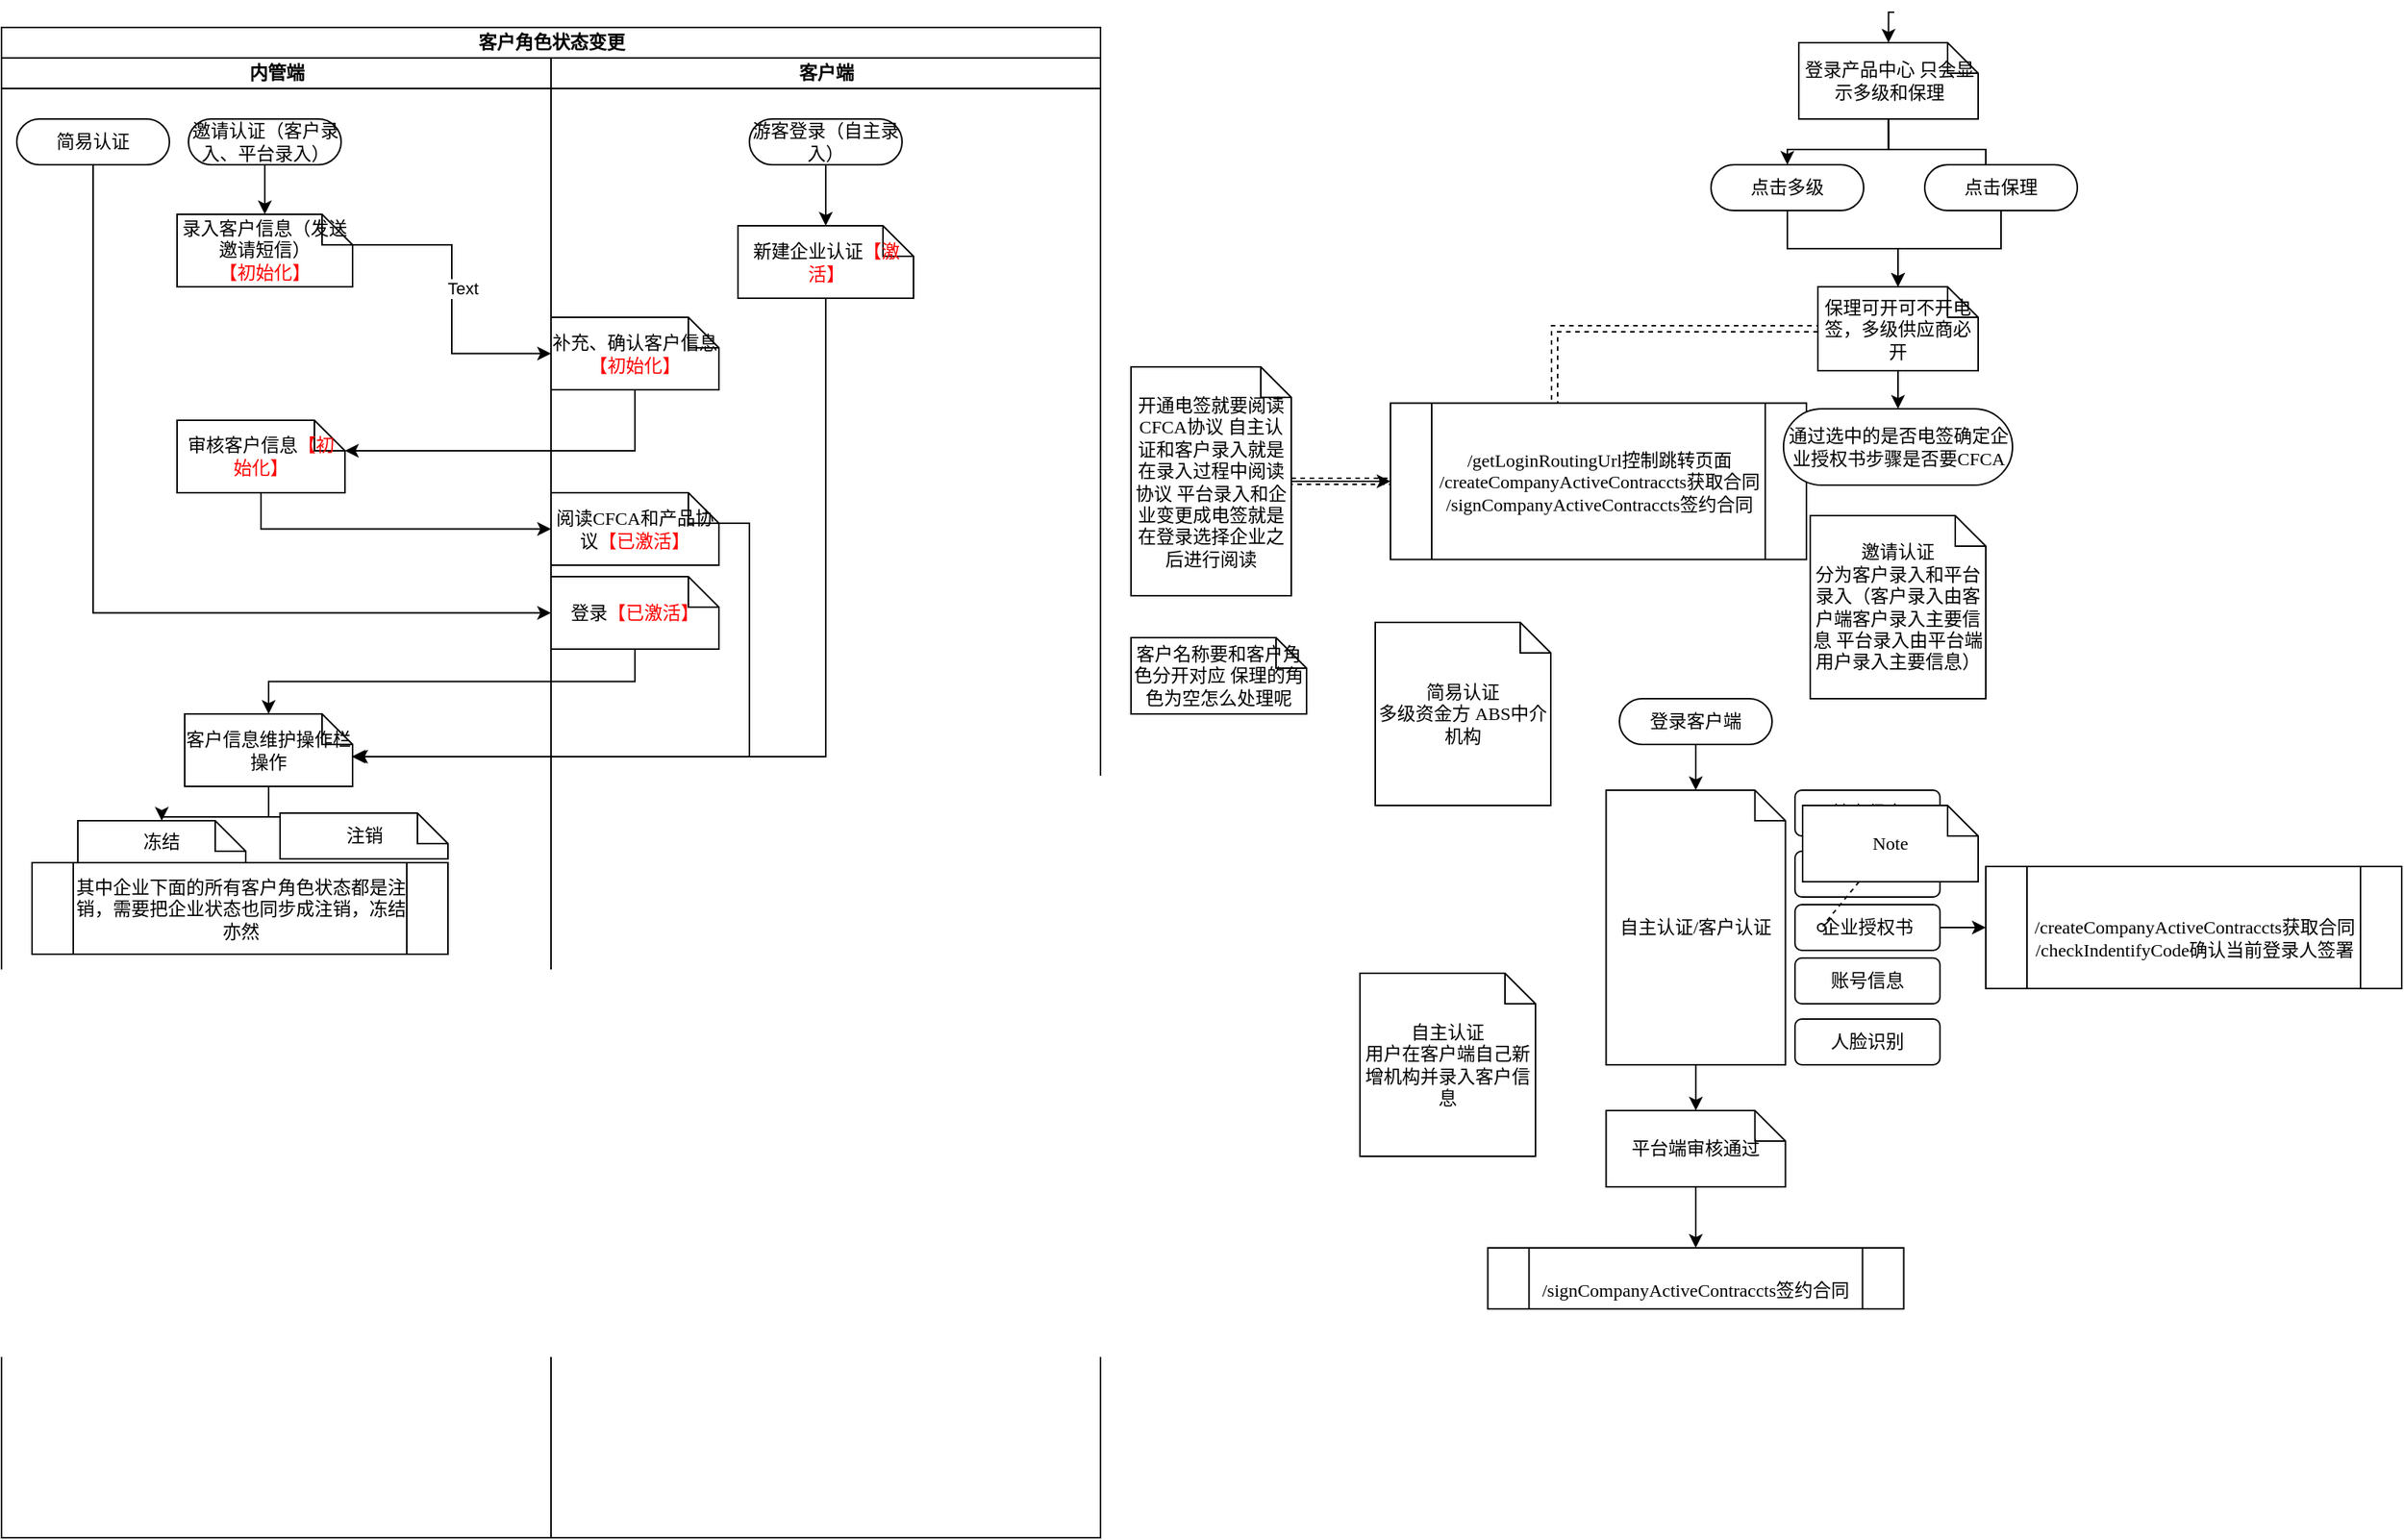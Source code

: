 <mxfile version="21.6.7" type="github">
  <diagram name="Page-1" id="0783ab3e-0a74-02c8-0abd-f7b4e66b4bec">
    <mxGraphModel dx="1434" dy="702" grid="1" gridSize="10" guides="1" tooltips="1" connect="1" arrows="1" fold="1" page="1" pageScale="1" pageWidth="850" pageHeight="1100" background="none" math="0" shadow="0">
      <root>
        <mxCell id="0" />
        <mxCell id="1" parent="0" />
        <mxCell id="1c1d494c118603dd-1" value="客户角色状态变更" style="swimlane;html=1;childLayout=stackLayout;startSize=20;rounded=0;shadow=0;comic=0;labelBackgroundColor=none;strokeWidth=1;fontFamily=Verdana;fontSize=12;align=center;" parent="1" vertex="1">
          <mxGeometry x="40" y="20" width="720" height="990" as="geometry" />
        </mxCell>
        <mxCell id="1c1d494c118603dd-3" value="内管端" style="swimlane;html=1;startSize=20;" parent="1c1d494c118603dd-1" vertex="1">
          <mxGeometry y="20" width="360" height="970" as="geometry" />
        </mxCell>
        <mxCell id="tfN5TgLWyJb6mnfMrmRv-21" value="" style="edgeStyle=orthogonalEdgeStyle;rounded=0;orthogonalLoop=1;jettySize=auto;html=1;" parent="1c1d494c118603dd-3" source="tfN5TgLWyJb6mnfMrmRv-19" target="tfN5TgLWyJb6mnfMrmRv-20" edge="1">
          <mxGeometry relative="1" as="geometry" />
        </mxCell>
        <mxCell id="tfN5TgLWyJb6mnfMrmRv-19" value="邀请认证（客户录入、平台录入）" style="rounded=1;whiteSpace=wrap;html=1;shadow=0;comic=0;labelBackgroundColor=none;strokeWidth=1;fontFamily=Verdana;fontSize=12;align=center;arcSize=50;" parent="1c1d494c118603dd-3" vertex="1">
          <mxGeometry x="122.5" y="40" width="100" height="30" as="geometry" />
        </mxCell>
        <mxCell id="tfN5TgLWyJb6mnfMrmRv-20" value="录入客户信息（发送邀请短信）&lt;font color=&quot;#ff0000&quot;&gt;【初始化】&lt;/font&gt;" style="shape=note;whiteSpace=wrap;html=1;rounded=0;shadow=0;comic=0;labelBackgroundColor=none;strokeWidth=1;fontFamily=Verdana;fontSize=12;align=center;size=20;" parent="1c1d494c118603dd-3" vertex="1">
          <mxGeometry x="115" y="102.5" width="115" height="47.5" as="geometry" />
        </mxCell>
        <mxCell id="tfN5TgLWyJb6mnfMrmRv-28" value="审核客户信息&lt;font color=&quot;#ff0000&quot;&gt;【初始化】&lt;/font&gt;" style="shape=note;whiteSpace=wrap;html=1;rounded=0;shadow=0;comic=0;labelBackgroundColor=none;strokeWidth=1;fontFamily=Verdana;fontSize=12;align=center;size=20;" parent="1c1d494c118603dd-3" vertex="1">
          <mxGeometry x="115" y="237.5" width="110" height="47.5" as="geometry" />
        </mxCell>
        <mxCell id="tfN5TgLWyJb6mnfMrmRv-32" value="简易认证" style="rounded=1;whiteSpace=wrap;html=1;shadow=0;comic=0;labelBackgroundColor=none;strokeWidth=1;fontFamily=Verdana;fontSize=12;align=center;arcSize=50;" parent="1c1d494c118603dd-3" vertex="1">
          <mxGeometry x="10" y="40" width="100" height="30" as="geometry" />
        </mxCell>
        <mxCell id="tfN5TgLWyJb6mnfMrmRv-42" style="edgeStyle=orthogonalEdgeStyle;rounded=0;orthogonalLoop=1;jettySize=auto;html=1;exitX=0.5;exitY=1;exitDx=0;exitDy=0;exitPerimeter=0;entryX=0.5;entryY=0;entryDx=0;entryDy=0;entryPerimeter=0;" parent="1c1d494c118603dd-3" source="tfN5TgLWyJb6mnfMrmRv-35" target="tfN5TgLWyJb6mnfMrmRv-39" edge="1">
          <mxGeometry relative="1" as="geometry" />
        </mxCell>
        <mxCell id="tfN5TgLWyJb6mnfMrmRv-43" style="edgeStyle=orthogonalEdgeStyle;rounded=0;orthogonalLoop=1;jettySize=auto;html=1;exitX=0.5;exitY=1;exitDx=0;exitDy=0;exitPerimeter=0;entryX=0.5;entryY=0;entryDx=0;entryDy=0;entryPerimeter=0;" parent="1c1d494c118603dd-3" source="tfN5TgLWyJb6mnfMrmRv-35" target="tfN5TgLWyJb6mnfMrmRv-40" edge="1">
          <mxGeometry relative="1" as="geometry" />
        </mxCell>
        <mxCell id="tfN5TgLWyJb6mnfMrmRv-35" value="客户信息维护操作栏操作" style="shape=note;whiteSpace=wrap;html=1;rounded=0;shadow=0;comic=0;labelBackgroundColor=none;strokeWidth=1;fontFamily=Verdana;fontSize=12;align=center;size=20;" parent="1c1d494c118603dd-3" vertex="1">
          <mxGeometry x="120" y="430" width="110" height="47.5" as="geometry" />
        </mxCell>
        <mxCell id="tfN5TgLWyJb6mnfMrmRv-39" value="冻结" style="shape=note;whiteSpace=wrap;html=1;rounded=0;shadow=0;comic=0;labelBackgroundColor=none;strokeWidth=1;fontFamily=Verdana;fontSize=12;align=center;size=20;" parent="1c1d494c118603dd-3" vertex="1">
          <mxGeometry x="50" y="500" width="110" height="27.5" as="geometry" />
        </mxCell>
        <mxCell id="tfN5TgLWyJb6mnfMrmRv-40" value="注销" style="shape=note;whiteSpace=wrap;html=1;rounded=0;shadow=0;comic=0;labelBackgroundColor=none;strokeWidth=1;fontFamily=Verdana;fontSize=12;align=center;size=20;" parent="1c1d494c118603dd-3" vertex="1">
          <mxGeometry x="182.5" y="495" width="110" height="30" as="geometry" />
        </mxCell>
        <mxCell id="tfN5TgLWyJb6mnfMrmRv-41" value="其中企业下面的所有客户角色状态都是注销，需要把企业状态也同步成注销，冻结亦然" style="shape=process;whiteSpace=wrap;html=1;backgroundOutline=1;fontFamily=Verdana;rounded=0;shadow=0;comic=0;labelBackgroundColor=none;strokeWidth=1;" parent="1c1d494c118603dd-3" vertex="1">
          <mxGeometry x="20" y="527.5" width="272.5" height="60" as="geometry" />
        </mxCell>
        <mxCell id="1c1d494c118603dd-4" value="客户端" style="swimlane;html=1;startSize=20;" parent="1" vertex="1">
          <mxGeometry x="400" y="40" width="360" height="970" as="geometry" />
        </mxCell>
        <mxCell id="tfN5TgLWyJb6mnfMrmRv-31" style="edgeStyle=orthogonalEdgeStyle;rounded=0;orthogonalLoop=1;jettySize=auto;html=1;exitX=0.5;exitY=1;exitDx=0;exitDy=0;entryX=0.5;entryY=0;entryDx=0;entryDy=0;entryPerimeter=0;" parent="1c1d494c118603dd-4" source="60571a20871a0731-8" target="tfN5TgLWyJb6mnfMrmRv-30" edge="1">
          <mxGeometry relative="1" as="geometry" />
        </mxCell>
        <mxCell id="60571a20871a0731-8" value="游客登录（自主录入）" style="rounded=1;whiteSpace=wrap;html=1;shadow=0;comic=0;labelBackgroundColor=none;strokeWidth=1;fontFamily=Verdana;fontSize=12;align=center;arcSize=50;" parent="1c1d494c118603dd-4" vertex="1">
          <mxGeometry x="130" y="40" width="100" height="30" as="geometry" />
        </mxCell>
        <mxCell id="tfN5TgLWyJb6mnfMrmRv-24" value="补充、确认客户信息&lt;font color=&quot;#ff0000&quot;&gt;【初始化】&lt;/font&gt;" style="shape=note;whiteSpace=wrap;html=1;rounded=0;shadow=0;comic=0;labelBackgroundColor=none;strokeWidth=1;fontFamily=Verdana;fontSize=12;align=center;size=20;" parent="1c1d494c118603dd-4" vertex="1">
          <mxGeometry y="170" width="110" height="47.5" as="geometry" />
        </mxCell>
        <mxCell id="tfN5TgLWyJb6mnfMrmRv-30" value="新建企业认证&lt;font color=&quot;#ff0000&quot;&gt;【激活】&lt;/font&gt;" style="shape=note;whiteSpace=wrap;html=1;rounded=0;shadow=0;comic=0;labelBackgroundColor=none;strokeWidth=1;fontFamily=Verdana;fontSize=12;align=center;size=20;" parent="1c1d494c118603dd-4" vertex="1">
          <mxGeometry x="122.5" y="110" width="115" height="47.5" as="geometry" />
        </mxCell>
        <mxCell id="tfN5TgLWyJb6mnfMrmRv-33" value="登录&lt;font color=&quot;#ff0000&quot;&gt;【已激活】&lt;/font&gt;" style="shape=note;whiteSpace=wrap;html=1;rounded=0;shadow=0;comic=0;labelBackgroundColor=none;strokeWidth=1;fontFamily=Verdana;fontSize=12;align=center;size=20;" parent="1c1d494c118603dd-4" vertex="1">
          <mxGeometry y="340" width="110" height="47.5" as="geometry" />
        </mxCell>
        <mxCell id="e8ErCQom_oCG0yJY3STR-2" value="阅读CFCA和产品协议&lt;font color=&quot;#ff0000&quot;&gt;【已激活】&lt;/font&gt;" style="shape=note;whiteSpace=wrap;html=1;rounded=0;shadow=0;comic=0;labelBackgroundColor=none;strokeWidth=1;fontFamily=Verdana;fontSize=12;align=center;size=20;" vertex="1" parent="1c1d494c118603dd-4">
          <mxGeometry y="285" width="110" height="47.5" as="geometry" />
        </mxCell>
        <mxCell id="7-d_AzqQr81w-bRE4gRi-20" value="" style="edgeStyle=orthogonalEdgeStyle;rounded=0;orthogonalLoop=1;jettySize=auto;html=1;" parent="1" source="7-d_AzqQr81w-bRE4gRi-17" target="7-d_AzqQr81w-bRE4gRi-19" edge="1">
          <mxGeometry relative="1" as="geometry" />
        </mxCell>
        <mxCell id="7-d_AzqQr81w-bRE4gRi-17" value="开通电签就要阅读CFCA协议 自主认证和客户录入就是在录入过程中阅读协议 平台录入和企业变更成电签就是在登录选择企业之后进行阅读" style="shape=note;whiteSpace=wrap;html=1;rounded=0;shadow=0;comic=0;labelBackgroundColor=none;strokeWidth=1;fontFamily=Verdana;fontSize=12;align=center;size=20;" parent="1" vertex="1">
          <mxGeometry x="780" y="242.5" width="105" height="150" as="geometry" />
        </mxCell>
        <mxCell id="7-d_AzqQr81w-bRE4gRi-18" value="" style="edgeStyle=orthogonalEdgeStyle;rounded=0;orthogonalLoop=1;jettySize=auto;html=1;dashed=1;shape=link;" parent="1" source="7-d_AzqQr81w-bRE4gRi-12" target="7-d_AzqQr81w-bRE4gRi-17" edge="1">
          <mxGeometry relative="1" as="geometry" />
        </mxCell>
        <mxCell id="7-d_AzqQr81w-bRE4gRi-19" value="/getLoginRoutingUrl控制跳转页面&lt;br&gt;/createCompanyActiveContraccts获取合同&lt;br&gt;/signCompanyActiveContraccts签约合同" style="shape=process;whiteSpace=wrap;html=1;backgroundOutline=1;fontFamily=Verdana;rounded=0;shadow=0;comic=0;labelBackgroundColor=none;strokeWidth=1;" parent="1" vertex="1">
          <mxGeometry x="950" y="266.25" width="272.5" height="102.5" as="geometry" />
        </mxCell>
        <mxCell id="7-d_AzqQr81w-bRE4gRi-23" value="客户名称要和客户角色分开对应 保理的角色为空怎么处理呢" style="shape=note;whiteSpace=wrap;html=1;rounded=0;shadow=0;comic=0;labelBackgroundColor=none;strokeWidth=1;fontFamily=Verdana;fontSize=12;align=center;size=20;" parent="1" vertex="1">
          <mxGeometry x="780" y="420" width="115" height="50" as="geometry" />
        </mxCell>
        <mxCell id="tfN5TgLWyJb6mnfMrmRv-4" style="edgeStyle=orthogonalEdgeStyle;rounded=0;orthogonalLoop=1;jettySize=auto;html=1;exitX=0.5;exitY=1;exitDx=0;exitDy=0;entryX=0.5;entryY=0;entryDx=0;entryDy=0;entryPerimeter=0;" parent="1" source="tfN5TgLWyJb6mnfMrmRv-2" target="tfN5TgLWyJb6mnfMrmRv-3" edge="1">
          <mxGeometry relative="1" as="geometry" />
        </mxCell>
        <mxCell id="tfN5TgLWyJb6mnfMrmRv-2" value="登录客户端" style="rounded=1;whiteSpace=wrap;html=1;shadow=0;comic=0;labelBackgroundColor=none;strokeWidth=1;fontFamily=Verdana;fontSize=12;align=center;arcSize=50;" parent="1" vertex="1">
          <mxGeometry x="1100" y="460" width="100" height="30" as="geometry" />
        </mxCell>
        <mxCell id="tfN5TgLWyJb6mnfMrmRv-15" value="" style="edgeStyle=orthogonalEdgeStyle;rounded=0;orthogonalLoop=1;jettySize=auto;html=1;" parent="1" source="tfN5TgLWyJb6mnfMrmRv-3" target="tfN5TgLWyJb6mnfMrmRv-14" edge="1">
          <mxGeometry relative="1" as="geometry" />
        </mxCell>
        <mxCell id="tfN5TgLWyJb6mnfMrmRv-3" value="自主认证/客户认证" style="shape=note;whiteSpace=wrap;html=1;rounded=0;shadow=0;comic=0;labelBackgroundColor=none;strokeWidth=1;fontFamily=Verdana;fontSize=12;align=center;size=20;" parent="1" vertex="1">
          <mxGeometry x="1091.25" y="520" width="117.5" height="180" as="geometry" />
        </mxCell>
        <mxCell id="tfN5TgLWyJb6mnfMrmRv-7" value="基本信息" style="rounded=1;whiteSpace=wrap;html=1;" parent="1" vertex="1">
          <mxGeometry x="1215" y="520" width="95" height="30" as="geometry" />
        </mxCell>
        <mxCell id="tfN5TgLWyJb6mnfMrmRv-8" value="企业资料" style="rounded=1;whiteSpace=wrap;html=1;" parent="1" vertex="1">
          <mxGeometry x="1215" y="560" width="95" height="30" as="geometry" />
        </mxCell>
        <mxCell id="tfN5TgLWyJb6mnfMrmRv-13" value="" style="edgeStyle=orthogonalEdgeStyle;rounded=0;orthogonalLoop=1;jettySize=auto;html=1;" parent="1" source="tfN5TgLWyJb6mnfMrmRv-9" target="tfN5TgLWyJb6mnfMrmRv-12" edge="1">
          <mxGeometry relative="1" as="geometry" />
        </mxCell>
        <mxCell id="tfN5TgLWyJb6mnfMrmRv-9" value="企业授权书" style="rounded=1;whiteSpace=wrap;html=1;" parent="1" vertex="1">
          <mxGeometry x="1215" y="595" width="95" height="30" as="geometry" />
        </mxCell>
        <mxCell id="tfN5TgLWyJb6mnfMrmRv-10" value="账号信息" style="rounded=1;whiteSpace=wrap;html=1;" parent="1" vertex="1">
          <mxGeometry x="1215" y="630" width="95" height="30" as="geometry" />
        </mxCell>
        <mxCell id="tfN5TgLWyJb6mnfMrmRv-11" value="人脸识别" style="rounded=1;whiteSpace=wrap;html=1;" parent="1" vertex="1">
          <mxGeometry x="1215" y="670" width="95" height="30" as="geometry" />
        </mxCell>
        <mxCell id="tfN5TgLWyJb6mnfMrmRv-12" value="&lt;br&gt;/createCompanyActiveContraccts获取合同&lt;br&gt;/checkIndentifyCode确认当前登录人签署" style="shape=process;whiteSpace=wrap;html=1;backgroundOutline=1;fontFamily=Verdana;rounded=0;shadow=0;comic=0;labelBackgroundColor=none;strokeWidth=1;" parent="1" vertex="1">
          <mxGeometry x="1340" y="570" width="272.5" height="80" as="geometry" />
        </mxCell>
        <mxCell id="tfN5TgLWyJb6mnfMrmRv-17" value="" style="edgeStyle=orthogonalEdgeStyle;rounded=0;orthogonalLoop=1;jettySize=auto;html=1;" parent="1" source="tfN5TgLWyJb6mnfMrmRv-14" target="tfN5TgLWyJb6mnfMrmRv-16" edge="1">
          <mxGeometry relative="1" as="geometry" />
        </mxCell>
        <mxCell id="tfN5TgLWyJb6mnfMrmRv-14" value="平台端审核通过" style="shape=note;whiteSpace=wrap;html=1;rounded=0;shadow=0;comic=0;labelBackgroundColor=none;strokeWidth=1;fontFamily=Verdana;fontSize=12;align=center;size=20;" parent="1" vertex="1">
          <mxGeometry x="1091.25" y="730" width="117.5" height="50" as="geometry" />
        </mxCell>
        <mxCell id="tfN5TgLWyJb6mnfMrmRv-16" value="&lt;br&gt;/signCompanyActiveContraccts签约合同" style="shape=process;whiteSpace=wrap;html=1;backgroundOutline=1;fontFamily=Verdana;rounded=0;shadow=0;comic=0;labelBackgroundColor=none;strokeWidth=1;" parent="1" vertex="1">
          <mxGeometry x="1013.75" y="820" width="272.5" height="40" as="geometry" />
        </mxCell>
        <mxCell id="7-d_AzqQr81w-bRE4gRi-6" style="edgeStyle=orthogonalEdgeStyle;rounded=0;orthogonalLoop=1;jettySize=auto;html=1;exitX=0.5;exitY=1;exitDx=0;exitDy=0;entryX=0.5;entryY=0;entryDx=0;entryDy=0;entryPerimeter=0;" parent="1" target="7-d_AzqQr81w-bRE4gRi-5" edge="1">
          <mxGeometry relative="1" as="geometry">
            <mxPoint x="1280" y="10" as="sourcePoint" />
          </mxGeometry>
        </mxCell>
        <mxCell id="1c1d494c118603dd-56" style="edgeStyle=none;rounded=0;html=1;dashed=1;labelBackgroundColor=none;startArrow=none;startFill=0;startSize=5;endArrow=oval;endFill=0;endSize=5;jettySize=auto;orthogonalLoop=1;strokeWidth=1;fontFamily=Verdana;fontSize=12" parent="1" source="1c1d494c118603dd-25" edge="1">
          <mxGeometry relative="1" as="geometry">
            <mxPoint x="1232.321" y="610" as="targetPoint" />
          </mxGeometry>
        </mxCell>
        <mxCell id="1c1d494c118603dd-25" value="Note" style="shape=note;whiteSpace=wrap;html=1;rounded=0;shadow=0;comic=0;labelBackgroundColor=none;strokeWidth=1;fontFamily=Verdana;fontSize=12;align=center;size=20;" parent="1" vertex="1">
          <mxGeometry x="1220" y="530" width="115" height="50" as="geometry" />
        </mxCell>
        <mxCell id="7-d_AzqQr81w-bRE4gRi-10" style="edgeStyle=orthogonalEdgeStyle;rounded=0;orthogonalLoop=1;jettySize=auto;html=1;exitX=0.5;exitY=1;exitDx=0;exitDy=0;exitPerimeter=0;entryX=0.5;entryY=0;entryDx=0;entryDy=0;" parent="1" source="7-d_AzqQr81w-bRE4gRi-5" target="7-d_AzqQr81w-bRE4gRi-8" edge="1">
          <mxGeometry relative="1" as="geometry" />
        </mxCell>
        <mxCell id="7-d_AzqQr81w-bRE4gRi-11" style="edgeStyle=orthogonalEdgeStyle;rounded=0;orthogonalLoop=1;jettySize=auto;html=1;exitX=0.5;exitY=1;exitDx=0;exitDy=0;exitPerimeter=0;entryX=0.4;entryY=0.333;entryDx=0;entryDy=0;entryPerimeter=0;" parent="1" source="7-d_AzqQr81w-bRE4gRi-5" target="7-d_AzqQr81w-bRE4gRi-9" edge="1">
          <mxGeometry relative="1" as="geometry" />
        </mxCell>
        <mxCell id="7-d_AzqQr81w-bRE4gRi-5" value="登录产品中心 只会显示多级和保理" style="shape=note;whiteSpace=wrap;html=1;rounded=0;shadow=0;comic=0;labelBackgroundColor=none;strokeWidth=1;fontFamily=Verdana;fontSize=12;align=center;size=20;" parent="1" vertex="1">
          <mxGeometry x="1217.5" y="30" width="117.5" height="50" as="geometry" />
        </mxCell>
        <mxCell id="7-d_AzqQr81w-bRE4gRi-13" style="edgeStyle=orthogonalEdgeStyle;rounded=0;orthogonalLoop=1;jettySize=auto;html=1;exitX=0.5;exitY=1;exitDx=0;exitDy=0;entryX=0.5;entryY=0;entryDx=0;entryDy=0;entryPerimeter=0;" parent="1" source="7-d_AzqQr81w-bRE4gRi-8" target="7-d_AzqQr81w-bRE4gRi-12" edge="1">
          <mxGeometry relative="1" as="geometry" />
        </mxCell>
        <mxCell id="7-d_AzqQr81w-bRE4gRi-8" value="点击多级" style="rounded=1;whiteSpace=wrap;html=1;shadow=0;comic=0;labelBackgroundColor=none;strokeWidth=1;fontFamily=Verdana;fontSize=12;align=center;arcSize=50;" parent="1" vertex="1">
          <mxGeometry x="1160" y="110" width="100" height="30" as="geometry" />
        </mxCell>
        <mxCell id="7-d_AzqQr81w-bRE4gRi-16" style="edgeStyle=orthogonalEdgeStyle;rounded=0;orthogonalLoop=1;jettySize=auto;html=1;exitX=0.5;exitY=1;exitDx=0;exitDy=0;entryX=0.5;entryY=0;entryDx=0;entryDy=0;entryPerimeter=0;" parent="1" source="7-d_AzqQr81w-bRE4gRi-9" target="7-d_AzqQr81w-bRE4gRi-12" edge="1">
          <mxGeometry relative="1" as="geometry" />
        </mxCell>
        <mxCell id="7-d_AzqQr81w-bRE4gRi-9" value="点击保理" style="rounded=1;whiteSpace=wrap;html=1;shadow=0;comic=0;labelBackgroundColor=none;strokeWidth=1;fontFamily=Verdana;fontSize=12;align=center;arcSize=50;" parent="1" vertex="1">
          <mxGeometry x="1300" y="110" width="100" height="30" as="geometry" />
        </mxCell>
        <mxCell id="7-d_AzqQr81w-bRE4gRi-22" style="edgeStyle=orthogonalEdgeStyle;rounded=0;orthogonalLoop=1;jettySize=auto;html=1;exitX=0.5;exitY=1;exitDx=0;exitDy=0;exitPerimeter=0;" parent="1" source="7-d_AzqQr81w-bRE4gRi-12" target="7-d_AzqQr81w-bRE4gRi-21" edge="1">
          <mxGeometry relative="1" as="geometry" />
        </mxCell>
        <mxCell id="7-d_AzqQr81w-bRE4gRi-12" value="保理可开可不开电签，多级供应商必开" style="shape=note;whiteSpace=wrap;html=1;rounded=0;shadow=0;comic=0;labelBackgroundColor=none;strokeWidth=1;fontFamily=Verdana;fontSize=12;align=center;size=20;" parent="1" vertex="1">
          <mxGeometry x="1230" y="190" width="105" height="55" as="geometry" />
        </mxCell>
        <mxCell id="7-d_AzqQr81w-bRE4gRi-21" value="通过选中的是否电签确定企业授权书步骤是否要CFCA" style="rounded=1;whiteSpace=wrap;html=1;shadow=0;comic=0;labelBackgroundColor=none;strokeWidth=1;fontFamily=Verdana;fontSize=12;align=center;arcSize=50;" parent="1" vertex="1">
          <mxGeometry x="1207.5" y="270" width="150" height="50" as="geometry" />
        </mxCell>
        <mxCell id="7-d_AzqQr81w-bRE4gRi-25" value="邀请认证&lt;br&gt;分为客户录入和平台录入（客户录入由客户端客户录入主要信息 平台录入由平台端用户录入主要信息）" style="shape=note;whiteSpace=wrap;html=1;rounded=0;shadow=0;comic=0;labelBackgroundColor=none;strokeWidth=1;fontFamily=Verdana;fontSize=12;align=center;size=20;" parent="1" vertex="1">
          <mxGeometry x="1225" y="340" width="115" height="120" as="geometry" />
        </mxCell>
        <mxCell id="7-d_AzqQr81w-bRE4gRi-24" value="简易认证&lt;br&gt;多级资金方 ABS中介机构" style="shape=note;whiteSpace=wrap;html=1;rounded=0;shadow=0;comic=0;labelBackgroundColor=none;strokeWidth=1;fontFamily=Verdana;fontSize=12;align=center;size=20;" parent="1" vertex="1">
          <mxGeometry x="940" y="410" width="115" height="120" as="geometry" />
        </mxCell>
        <mxCell id="7-d_AzqQr81w-bRE4gRi-26" value="自主认证&lt;br&gt;用户在客户端自己新增机构并录入客户信息" style="shape=note;whiteSpace=wrap;html=1;rounded=0;shadow=0;comic=0;labelBackgroundColor=none;strokeWidth=1;fontFamily=Verdana;fontSize=12;align=center;size=20;" parent="1" vertex="1">
          <mxGeometry x="930" y="640" width="115" height="120" as="geometry" />
        </mxCell>
        <mxCell id="tfN5TgLWyJb6mnfMrmRv-26" style="edgeStyle=orthogonalEdgeStyle;rounded=0;orthogonalLoop=1;jettySize=auto;html=1;exitX=0;exitY=0;exitDx=115;exitDy=20;exitPerimeter=0;entryX=0;entryY=0.5;entryDx=0;entryDy=0;entryPerimeter=0;" parent="1" source="tfN5TgLWyJb6mnfMrmRv-20" target="tfN5TgLWyJb6mnfMrmRv-24" edge="1">
          <mxGeometry relative="1" as="geometry" />
        </mxCell>
        <mxCell id="tfN5TgLWyJb6mnfMrmRv-27" value="" style="edgeLabel;html=1;align=center;verticalAlign=middle;resizable=0;points=[];fillColor=#FF3333;strokeColor=#FF3333;fontColor=#FF0000;" parent="tfN5TgLWyJb6mnfMrmRv-26" vertex="1" connectable="0">
          <mxGeometry x="-0.108" y="-1" relative="1" as="geometry">
            <mxPoint y="1" as="offset" />
          </mxGeometry>
        </mxCell>
        <mxCell id="e8ErCQom_oCG0yJY3STR-1" value="Text" style="edgeLabel;html=1;align=center;verticalAlign=middle;resizable=0;points=[];" vertex="1" connectable="0" parent="tfN5TgLWyJb6mnfMrmRv-26">
          <mxGeometry x="-0.083" y="7" relative="1" as="geometry">
            <mxPoint y="1" as="offset" />
          </mxGeometry>
        </mxCell>
        <mxCell id="tfN5TgLWyJb6mnfMrmRv-29" style="edgeStyle=orthogonalEdgeStyle;rounded=0;orthogonalLoop=1;jettySize=auto;html=1;exitX=0.5;exitY=1;exitDx=0;exitDy=0;exitPerimeter=0;entryX=0;entryY=0;entryDx=110;entryDy=20;entryPerimeter=0;" parent="1" source="tfN5TgLWyJb6mnfMrmRv-24" target="tfN5TgLWyJb6mnfMrmRv-28" edge="1">
          <mxGeometry relative="1" as="geometry" />
        </mxCell>
        <mxCell id="tfN5TgLWyJb6mnfMrmRv-34" style="edgeStyle=orthogonalEdgeStyle;rounded=0;orthogonalLoop=1;jettySize=auto;html=1;exitX=0.5;exitY=1;exitDx=0;exitDy=0;entryX=0;entryY=0.5;entryDx=0;entryDy=0;entryPerimeter=0;" parent="1" source="tfN5TgLWyJb6mnfMrmRv-32" target="tfN5TgLWyJb6mnfMrmRv-33" edge="1">
          <mxGeometry relative="1" as="geometry" />
        </mxCell>
        <mxCell id="tfN5TgLWyJb6mnfMrmRv-36" style="edgeStyle=orthogonalEdgeStyle;rounded=0;orthogonalLoop=1;jettySize=auto;html=1;exitX=0.5;exitY=1;exitDx=0;exitDy=0;exitPerimeter=0;entryX=0.5;entryY=0;entryDx=0;entryDy=0;entryPerimeter=0;" parent="1" source="tfN5TgLWyJb6mnfMrmRv-33" target="tfN5TgLWyJb6mnfMrmRv-35" edge="1">
          <mxGeometry relative="1" as="geometry" />
        </mxCell>
        <mxCell id="tfN5TgLWyJb6mnfMrmRv-38" style="edgeStyle=orthogonalEdgeStyle;rounded=0;orthogonalLoop=1;jettySize=auto;html=1;exitX=0.5;exitY=1;exitDx=0;exitDy=0;exitPerimeter=0;entryX=1.009;entryY=0.589;entryDx=0;entryDy=0;entryPerimeter=0;" parent="1" source="tfN5TgLWyJb6mnfMrmRv-30" target="tfN5TgLWyJb6mnfMrmRv-35" edge="1">
          <mxGeometry relative="1" as="geometry" />
        </mxCell>
        <mxCell id="tfN5TgLWyJb6mnfMrmRv-37" style="edgeStyle=orthogonalEdgeStyle;rounded=0;orthogonalLoop=1;jettySize=auto;html=1;exitX=0.5;exitY=1;exitDx=0;exitDy=0;exitPerimeter=0;" parent="1" source="tfN5TgLWyJb6mnfMrmRv-28" edge="1" target="e8ErCQom_oCG0yJY3STR-2">
          <mxGeometry relative="1" as="geometry">
            <mxPoint x="210" y="430" as="targetPoint" />
          </mxGeometry>
        </mxCell>
        <mxCell id="e8ErCQom_oCG0yJY3STR-3" style="edgeStyle=orthogonalEdgeStyle;rounded=0;orthogonalLoop=1;jettySize=auto;html=1;exitX=0;exitY=0;exitDx=110;exitDy=20;exitPerimeter=0;entryX=0.995;entryY=0.589;entryDx=0;entryDy=0;entryPerimeter=0;" edge="1" parent="1" source="e8ErCQom_oCG0yJY3STR-2" target="tfN5TgLWyJb6mnfMrmRv-35">
          <mxGeometry relative="1" as="geometry" />
        </mxCell>
      </root>
    </mxGraphModel>
  </diagram>
</mxfile>
